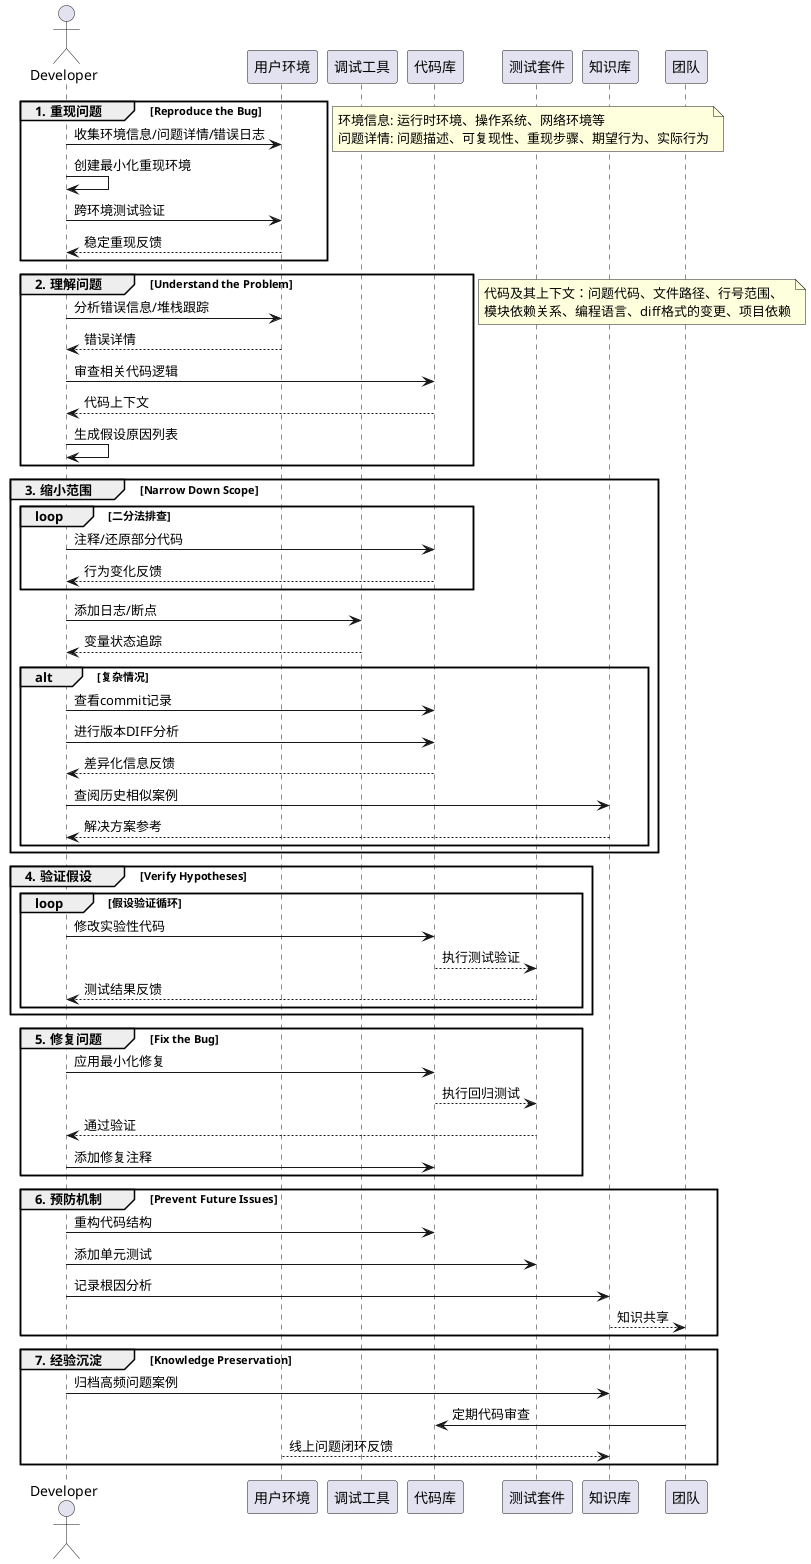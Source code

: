 @startuml
actor Developer as dev
participant "用户环境" as user
participant "调试工具" as debugger
participant "代码库" as code
participant "测试套件" as tests
participant "知识库" as kb

group 1. 重现问题 [Reproduce the Bug]
dev -> user: 收集环境信息/问题详情/错误日志
dev -> dev: 创建最小化重现环境
dev -> user: 跨环境测试验证
user --> dev: 稳定重现反馈
end
note left
环境信息: 运行时环境、操作系统、网络环境等
问题详情: 问题描述、可复现性、重现步骤、期望行为、实际行为
end note

group 2. 理解问题 [Understand the Problem]
dev -> user: 分析错误信息/堆栈跟踪
user --> dev: 错误详情
dev -> code: 审查相关代码逻辑
code --> dev: 代码上下文
dev -> dev: 生成假设原因列表
end
note left
代码及其上下文：问题代码、文件路径、行号范围、
模块依赖关系、编程语言、diff格式的变更、项目依赖
end note

group 3. 缩小范围 [Narrow Down Scope]
loop 二分法排查
dev -> code: 注释/还原部分代码
code --> dev: 行为变化反馈
end

dev -> debugger: 添加日志/断点
debugger --> dev: 变量状态追踪

alt 复杂情况
dev -> code: 查看commit记录
dev -> code: 进行版本DIFF分析
code --> dev: 差异化信息反馈
dev -> kb: 查阅历史相似案例
kb --> dev: 解决方案参考
end
end

group 4. 验证假设 [Verify Hypotheses]
loop 假设验证循环
dev -> code: 修改实验性代码
code --> tests: 执行测试验证
tests --> dev: 测试结果反馈
end
end

group 5. 修复问题 [Fix the Bug]
dev -> code: 应用最小化修复
code --> tests: 执行回归测试
tests --> dev: 通过验证
dev -> code: 添加修复注释
end

group 6. 预防机制 [Prevent Future Issues]
dev -> code: 重构代码结构
dev -> tests: 添加单元测试
dev -> kb: 记录根因分析
kb --> 团队: 知识共享
end

group 7. 经验沉淀 [Knowledge Preservation]
dev -> kb: 归档高频问题案例
团队 -> code: 定期代码审查
user --> kb: 线上问题闭环反馈
end
@enduml
